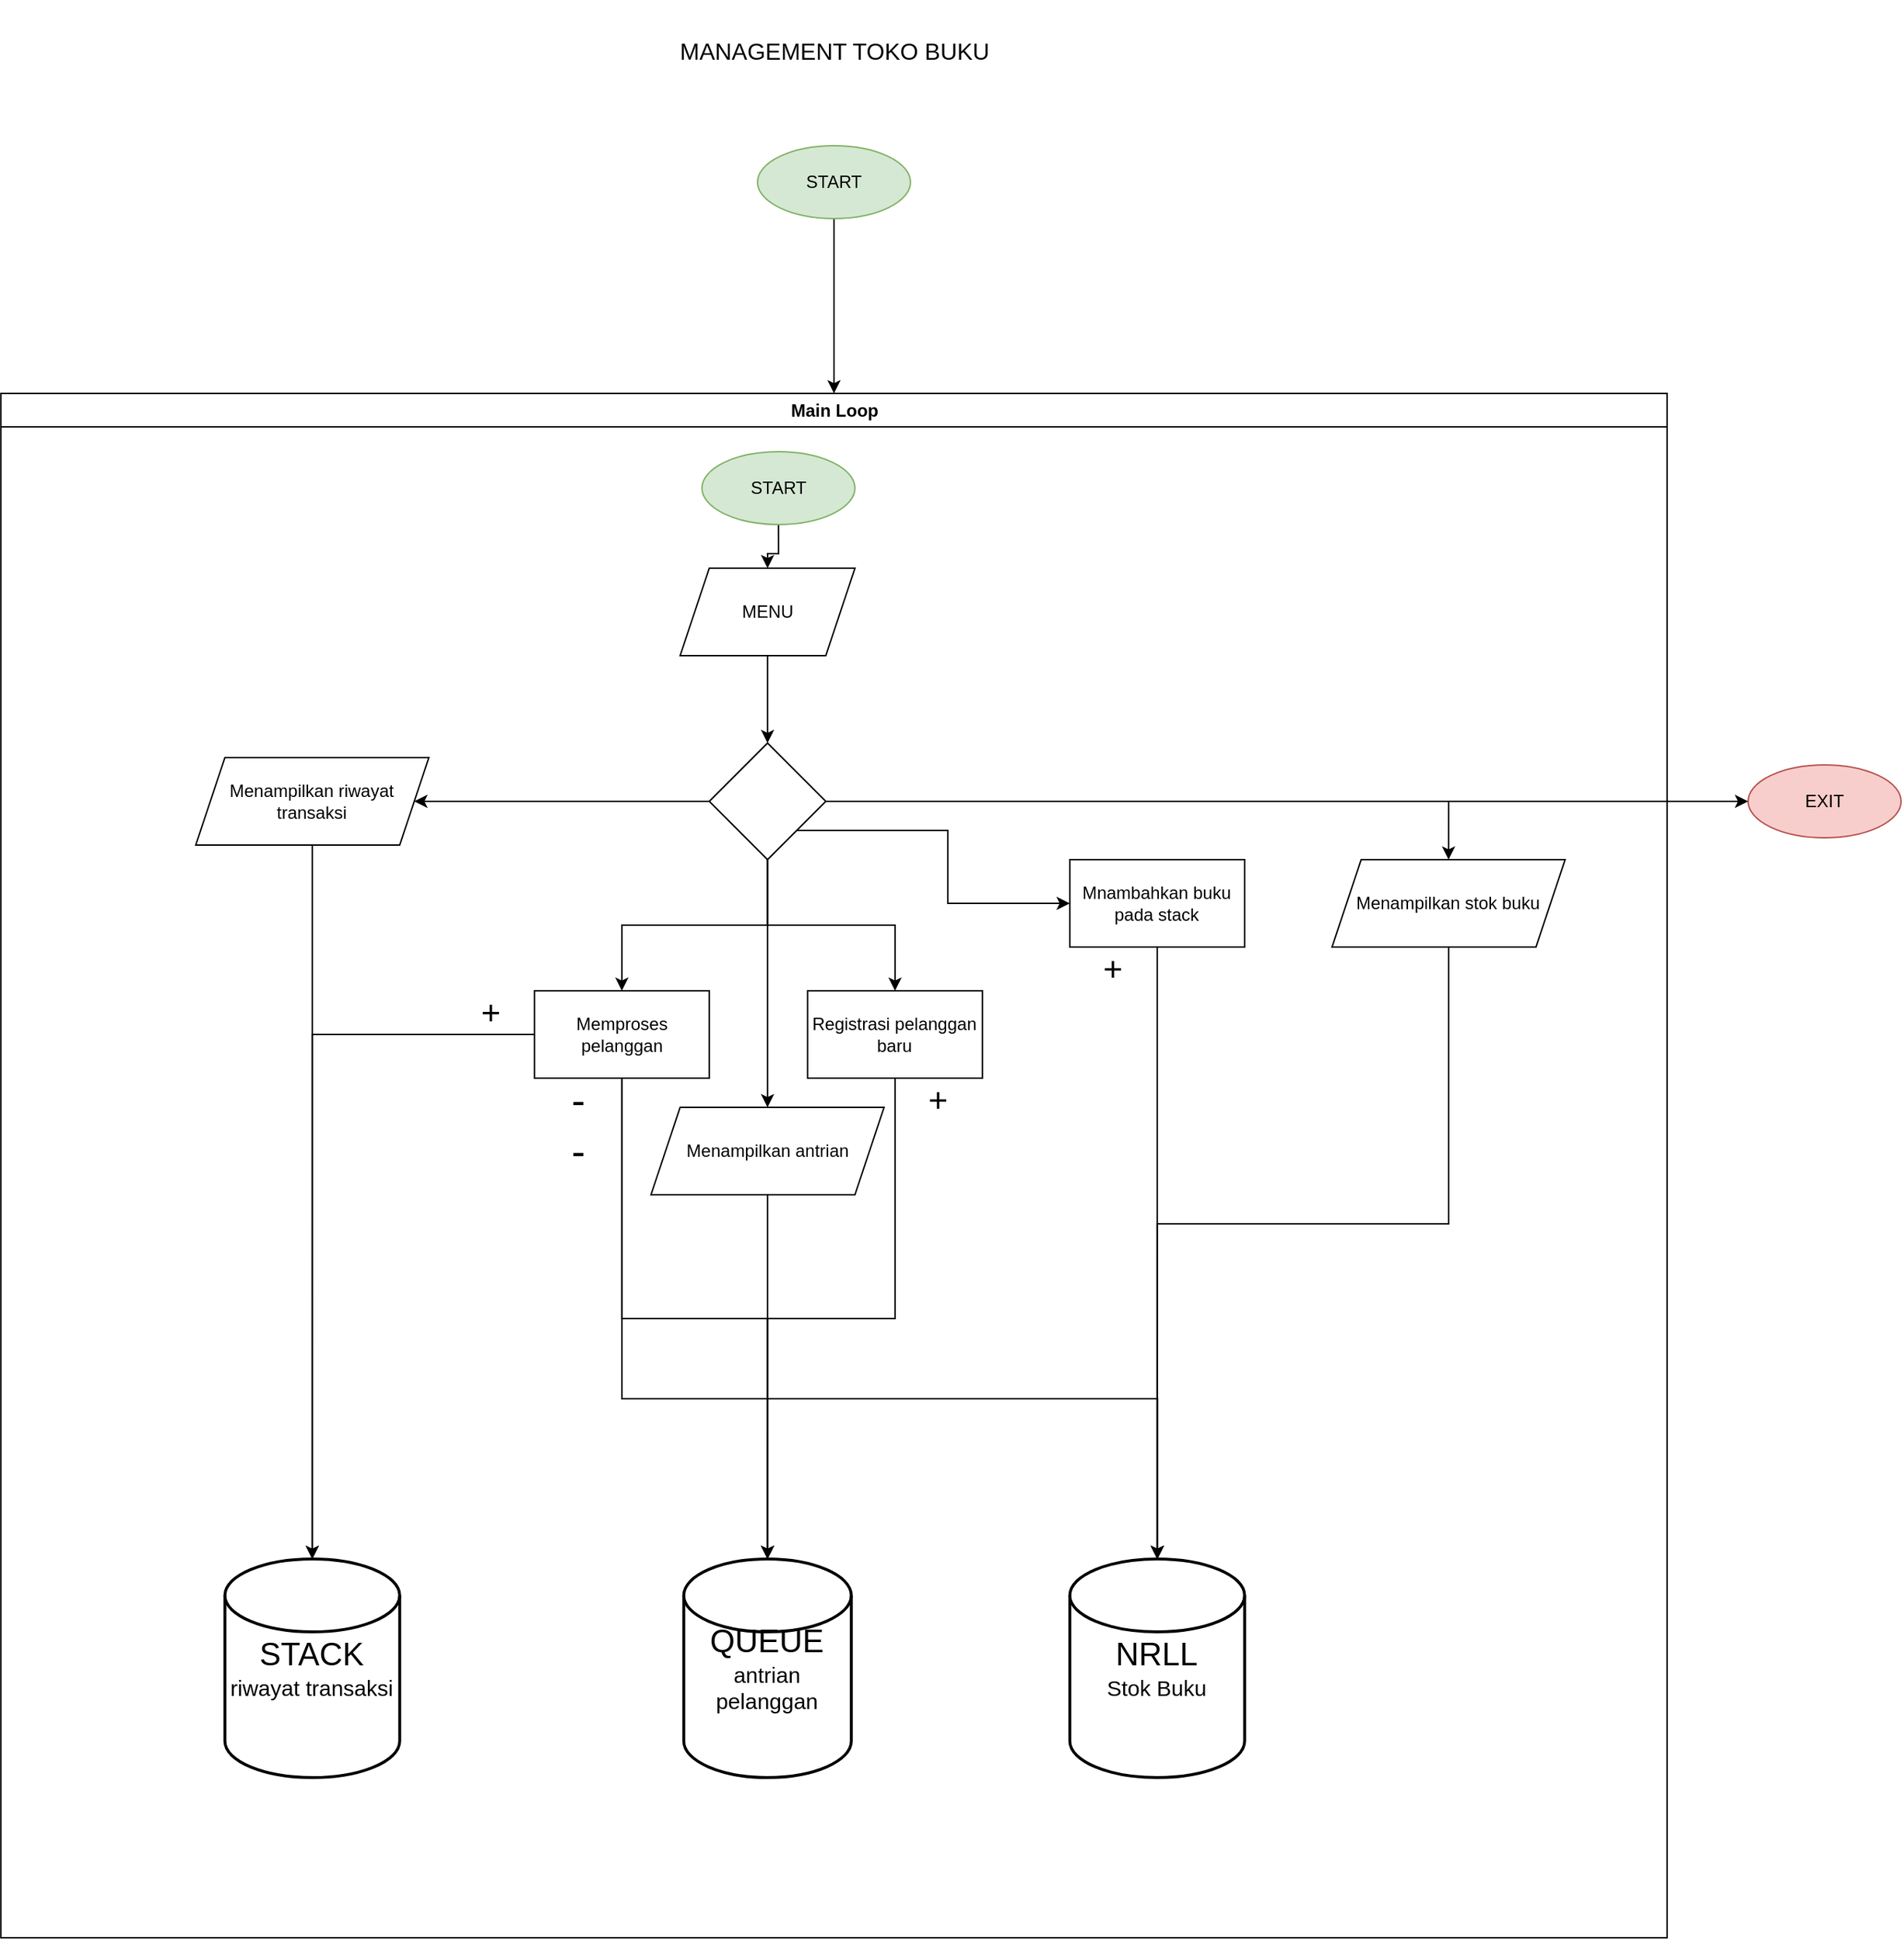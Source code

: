 <mxfile version="26.1.0">
  <diagram name="Page-1" id="a73Bzef70_dBo1g7pYxy">
    <mxGraphModel dx="2532" dy="914" grid="1" gridSize="10" guides="1" tooltips="1" connect="1" arrows="1" fold="1" page="1" pageScale="1" pageWidth="850" pageHeight="1100" math="0" shadow="0">
      <root>
        <mxCell id="0" />
        <mxCell id="1" parent="0" />
        <mxCell id="A1WGaWF3ZSzNQAyxAYxp-64" style="edgeStyle=orthogonalEdgeStyle;rounded=0;orthogonalLoop=1;jettySize=auto;html=1;entryX=0.5;entryY=0;entryDx=0;entryDy=0;" edge="1" parent="1" source="A1WGaWF3ZSzNQAyxAYxp-21" target="A1WGaWF3ZSzNQAyxAYxp-61">
          <mxGeometry relative="1" as="geometry" />
        </mxCell>
        <mxCell id="A1WGaWF3ZSzNQAyxAYxp-21" value="START" style="ellipse;whiteSpace=wrap;html=1;fillColor=#d5e8d4;strokeColor=#82b366;" vertex="1" parent="1">
          <mxGeometry x="380" y="100" width="105" height="50" as="geometry" />
        </mxCell>
        <mxCell id="A1WGaWF3ZSzNQAyxAYxp-26" value="MANAGEMENT TOKO BUKU" style="text;html=1;align=center;verticalAlign=middle;whiteSpace=wrap;rounded=0;fontSize=16;" vertex="1" parent="1">
          <mxGeometry x="322.5" width="220" height="70" as="geometry" />
        </mxCell>
        <mxCell id="A1WGaWF3ZSzNQAyxAYxp-61" value="Main Loop" style="swimlane;whiteSpace=wrap;html=1;" vertex="1" parent="1">
          <mxGeometry x="-139.38" y="270" width="1143.75" height="1060" as="geometry" />
        </mxCell>
        <mxCell id="A1WGaWF3ZSzNQAyxAYxp-25" value="" style="edgeStyle=orthogonalEdgeStyle;rounded=0;orthogonalLoop=1;jettySize=auto;html=1;" edge="1" parent="A1WGaWF3ZSzNQAyxAYxp-61" source="A1WGaWF3ZSzNQAyxAYxp-22" target="A1WGaWF3ZSzNQAyxAYxp-24">
          <mxGeometry relative="1" as="geometry" />
        </mxCell>
        <mxCell id="A1WGaWF3ZSzNQAyxAYxp-22" value="MENU" style="shape=parallelogram;perimeter=parallelogramPerimeter;whiteSpace=wrap;html=1;fixedSize=1;" vertex="1" parent="A1WGaWF3ZSzNQAyxAYxp-61">
          <mxGeometry x="466.25" y="120" width="120" height="60" as="geometry" />
        </mxCell>
        <mxCell id="A1WGaWF3ZSzNQAyxAYxp-31" style="edgeStyle=orthogonalEdgeStyle;rounded=0;orthogonalLoop=1;jettySize=auto;html=1;exitX=1;exitY=1;exitDx=0;exitDy=0;" edge="1" parent="A1WGaWF3ZSzNQAyxAYxp-61" source="A1WGaWF3ZSzNQAyxAYxp-24" target="A1WGaWF3ZSzNQAyxAYxp-29">
          <mxGeometry relative="1" as="geometry" />
        </mxCell>
        <mxCell id="A1WGaWF3ZSzNQAyxAYxp-44" value="" style="edgeStyle=orthogonalEdgeStyle;rounded=0;orthogonalLoop=1;jettySize=auto;html=1;" edge="1" parent="A1WGaWF3ZSzNQAyxAYxp-61" source="A1WGaWF3ZSzNQAyxAYxp-24" target="A1WGaWF3ZSzNQAyxAYxp-43">
          <mxGeometry relative="1" as="geometry" />
        </mxCell>
        <mxCell id="A1WGaWF3ZSzNQAyxAYxp-47" style="edgeStyle=orthogonalEdgeStyle;rounded=0;orthogonalLoop=1;jettySize=auto;html=1;entryX=0.5;entryY=0;entryDx=0;entryDy=0;" edge="1" parent="A1WGaWF3ZSzNQAyxAYxp-61" source="A1WGaWF3ZSzNQAyxAYxp-24" target="A1WGaWF3ZSzNQAyxAYxp-46">
          <mxGeometry relative="1" as="geometry" />
        </mxCell>
        <mxCell id="A1WGaWF3ZSzNQAyxAYxp-51" style="edgeStyle=orthogonalEdgeStyle;rounded=0;orthogonalLoop=1;jettySize=auto;html=1;entryX=1;entryY=0.5;entryDx=0;entryDy=0;" edge="1" parent="A1WGaWF3ZSzNQAyxAYxp-61" source="A1WGaWF3ZSzNQAyxAYxp-24" target="A1WGaWF3ZSzNQAyxAYxp-50">
          <mxGeometry relative="1" as="geometry" />
        </mxCell>
        <mxCell id="A1WGaWF3ZSzNQAyxAYxp-54" style="edgeStyle=orthogonalEdgeStyle;rounded=0;orthogonalLoop=1;jettySize=auto;html=1;entryX=0.5;entryY=0;entryDx=0;entryDy=0;" edge="1" parent="A1WGaWF3ZSzNQAyxAYxp-61" source="A1WGaWF3ZSzNQAyxAYxp-24" target="A1WGaWF3ZSzNQAyxAYxp-53">
          <mxGeometry relative="1" as="geometry" />
        </mxCell>
        <mxCell id="A1WGaWF3ZSzNQAyxAYxp-57" style="edgeStyle=orthogonalEdgeStyle;rounded=0;orthogonalLoop=1;jettySize=auto;html=1;entryX=0.5;entryY=0;entryDx=0;entryDy=0;" edge="1" parent="A1WGaWF3ZSzNQAyxAYxp-61" source="A1WGaWF3ZSzNQAyxAYxp-24" target="A1WGaWF3ZSzNQAyxAYxp-56">
          <mxGeometry relative="1" as="geometry" />
        </mxCell>
        <mxCell id="A1WGaWF3ZSzNQAyxAYxp-24" value="" style="rhombus;whiteSpace=wrap;html=1;" vertex="1" parent="A1WGaWF3ZSzNQAyxAYxp-61">
          <mxGeometry x="486.25" y="240" width="80" height="80" as="geometry" />
        </mxCell>
        <mxCell id="A1WGaWF3ZSzNQAyxAYxp-39" style="edgeStyle=orthogonalEdgeStyle;rounded=0;orthogonalLoop=1;jettySize=auto;html=1;" edge="1" parent="A1WGaWF3ZSzNQAyxAYxp-61" source="A1WGaWF3ZSzNQAyxAYxp-29" target="A1WGaWF3ZSzNQAyxAYxp-38">
          <mxGeometry relative="1" as="geometry" />
        </mxCell>
        <mxCell id="A1WGaWF3ZSzNQAyxAYxp-29" value="Mnambahkan buku pada stack" style="rounded=0;whiteSpace=wrap;html=1;" vertex="1" parent="A1WGaWF3ZSzNQAyxAYxp-61">
          <mxGeometry x="733.75" y="320" width="120" height="60" as="geometry" />
        </mxCell>
        <mxCell id="A1WGaWF3ZSzNQAyxAYxp-36" value="&lt;div&gt;&lt;font style=&quot;font-size: 22px;&quot;&gt;STACK&lt;/font&gt;&lt;/div&gt;&lt;div&gt;&lt;font style=&quot;font-size: 15px;&quot;&gt;riwayat transaksi&lt;font&gt;&lt;font&gt;&lt;br&gt;&lt;/font&gt;&lt;/font&gt;&lt;/font&gt;&lt;/div&gt;" style="strokeWidth=2;html=1;shape=mxgraph.flowchart.database;whiteSpace=wrap;" vertex="1" parent="A1WGaWF3ZSzNQAyxAYxp-61">
          <mxGeometry x="153.75" y="800" width="120" height="150" as="geometry" />
        </mxCell>
        <mxCell id="A1WGaWF3ZSzNQAyxAYxp-37" value="&lt;div&gt;&lt;font style=&quot;font-size: 22px;&quot;&gt;QUEUE&lt;/font&gt;&lt;/div&gt;&lt;font style=&quot;font-size: 15px;&quot;&gt;antrian pelanggan&lt;/font&gt;" style="strokeWidth=2;html=1;shape=mxgraph.flowchart.database;whiteSpace=wrap;" vertex="1" parent="A1WGaWF3ZSzNQAyxAYxp-61">
          <mxGeometry x="468.75" y="800" width="115" height="150" as="geometry" />
        </mxCell>
        <mxCell id="A1WGaWF3ZSzNQAyxAYxp-38" value="&lt;div&gt;&lt;font style=&quot;font-size: 22px;&quot;&gt;NRLL&lt;/font&gt;&lt;/div&gt;&lt;font style=&quot;font-size: 15px;&quot;&gt;Stok Buku&lt;/font&gt;" style="strokeWidth=2;html=1;shape=mxgraph.flowchart.database;whiteSpace=wrap;" vertex="1" parent="A1WGaWF3ZSzNQAyxAYxp-61">
          <mxGeometry x="733.75" y="800" width="120" height="150" as="geometry" />
        </mxCell>
        <mxCell id="A1WGaWF3ZSzNQAyxAYxp-43" value="Registrasi pelanggan baru" style="rounded=0;whiteSpace=wrap;html=1;" vertex="1" parent="A1WGaWF3ZSzNQAyxAYxp-61">
          <mxGeometry x="553.75" y="410" width="120" height="60" as="geometry" />
        </mxCell>
        <mxCell id="A1WGaWF3ZSzNQAyxAYxp-45" style="edgeStyle=orthogonalEdgeStyle;rounded=0;orthogonalLoop=1;jettySize=auto;html=1;entryX=0.5;entryY=0;entryDx=0;entryDy=0;entryPerimeter=0;" edge="1" parent="A1WGaWF3ZSzNQAyxAYxp-61" source="A1WGaWF3ZSzNQAyxAYxp-43" target="A1WGaWF3ZSzNQAyxAYxp-37">
          <mxGeometry relative="1" as="geometry" />
        </mxCell>
        <mxCell id="A1WGaWF3ZSzNQAyxAYxp-48" style="edgeStyle=orthogonalEdgeStyle;rounded=0;orthogonalLoop=1;jettySize=auto;html=1;" edge="1" parent="A1WGaWF3ZSzNQAyxAYxp-61" source="A1WGaWF3ZSzNQAyxAYxp-46" target="A1WGaWF3ZSzNQAyxAYxp-37">
          <mxGeometry relative="1" as="geometry" />
        </mxCell>
        <mxCell id="A1WGaWF3ZSzNQAyxAYxp-72" style="edgeStyle=orthogonalEdgeStyle;rounded=0;orthogonalLoop=1;jettySize=auto;html=1;" edge="1" parent="A1WGaWF3ZSzNQAyxAYxp-61" source="A1WGaWF3ZSzNQAyxAYxp-46" target="A1WGaWF3ZSzNQAyxAYxp-38">
          <mxGeometry relative="1" as="geometry">
            <Array as="points">
              <mxPoint x="426" y="690" />
              <mxPoint x="794" y="690" />
            </Array>
          </mxGeometry>
        </mxCell>
        <mxCell id="A1WGaWF3ZSzNQAyxAYxp-46" value="Memproses pelanggan" style="rounded=0;whiteSpace=wrap;html=1;" vertex="1" parent="A1WGaWF3ZSzNQAyxAYxp-61">
          <mxGeometry x="366.25" y="410" width="120" height="60" as="geometry" />
        </mxCell>
        <mxCell id="A1WGaWF3ZSzNQAyxAYxp-49" style="edgeStyle=orthogonalEdgeStyle;rounded=0;orthogonalLoop=1;jettySize=auto;html=1;entryX=0.5;entryY=0;entryDx=0;entryDy=0;entryPerimeter=0;" edge="1" parent="A1WGaWF3ZSzNQAyxAYxp-61" source="A1WGaWF3ZSzNQAyxAYxp-46" target="A1WGaWF3ZSzNQAyxAYxp-36">
          <mxGeometry relative="1" as="geometry" />
        </mxCell>
        <mxCell id="A1WGaWF3ZSzNQAyxAYxp-50" value="Menampilkan riwayat transaksi" style="shape=parallelogram;perimeter=parallelogramPerimeter;whiteSpace=wrap;html=1;fixedSize=1;" vertex="1" parent="A1WGaWF3ZSzNQAyxAYxp-61">
          <mxGeometry x="133.75" y="250" width="160" height="60" as="geometry" />
        </mxCell>
        <mxCell id="A1WGaWF3ZSzNQAyxAYxp-52" style="edgeStyle=orthogonalEdgeStyle;rounded=0;orthogonalLoop=1;jettySize=auto;html=1;entryX=0.5;entryY=0;entryDx=0;entryDy=0;entryPerimeter=0;" edge="1" parent="A1WGaWF3ZSzNQAyxAYxp-61" source="A1WGaWF3ZSzNQAyxAYxp-50" target="A1WGaWF3ZSzNQAyxAYxp-36">
          <mxGeometry relative="1" as="geometry" />
        </mxCell>
        <mxCell id="A1WGaWF3ZSzNQAyxAYxp-53" value="Menampilkan antrian" style="shape=parallelogram;perimeter=parallelogramPerimeter;whiteSpace=wrap;html=1;fixedSize=1;" vertex="1" parent="A1WGaWF3ZSzNQAyxAYxp-61">
          <mxGeometry x="446.25" y="490" width="160" height="60" as="geometry" />
        </mxCell>
        <mxCell id="A1WGaWF3ZSzNQAyxAYxp-55" style="edgeStyle=orthogonalEdgeStyle;rounded=0;orthogonalLoop=1;jettySize=auto;html=1;entryX=0.5;entryY=0;entryDx=0;entryDy=0;entryPerimeter=0;" edge="1" parent="A1WGaWF3ZSzNQAyxAYxp-61" source="A1WGaWF3ZSzNQAyxAYxp-53" target="A1WGaWF3ZSzNQAyxAYxp-37">
          <mxGeometry relative="1" as="geometry" />
        </mxCell>
        <mxCell id="A1WGaWF3ZSzNQAyxAYxp-58" style="edgeStyle=orthogonalEdgeStyle;rounded=0;orthogonalLoop=1;jettySize=auto;html=1;" edge="1" parent="A1WGaWF3ZSzNQAyxAYxp-61" source="A1WGaWF3ZSzNQAyxAYxp-56">
          <mxGeometry relative="1" as="geometry">
            <mxPoint x="793.75" y="800" as="targetPoint" />
            <Array as="points">
              <mxPoint x="993.75" y="570" />
              <mxPoint x="794.75" y="570" />
            </Array>
          </mxGeometry>
        </mxCell>
        <mxCell id="A1WGaWF3ZSzNQAyxAYxp-56" value="Menampilkan stok buku" style="shape=parallelogram;perimeter=parallelogramPerimeter;whiteSpace=wrap;html=1;fixedSize=1;" vertex="1" parent="A1WGaWF3ZSzNQAyxAYxp-61">
          <mxGeometry x="913.75" y="320" width="160" height="60" as="geometry" />
        </mxCell>
        <mxCell id="A1WGaWF3ZSzNQAyxAYxp-63" value="" style="edgeStyle=orthogonalEdgeStyle;rounded=0;orthogonalLoop=1;jettySize=auto;html=1;" edge="1" parent="A1WGaWF3ZSzNQAyxAYxp-61" source="A1WGaWF3ZSzNQAyxAYxp-62" target="A1WGaWF3ZSzNQAyxAYxp-22">
          <mxGeometry relative="1" as="geometry" />
        </mxCell>
        <mxCell id="A1WGaWF3ZSzNQAyxAYxp-62" value="START" style="ellipse;whiteSpace=wrap;html=1;fillColor=#d5e8d4;strokeColor=#82b366;" vertex="1" parent="A1WGaWF3ZSzNQAyxAYxp-61">
          <mxGeometry x="481.25" y="40" width="105" height="50" as="geometry" />
        </mxCell>
        <mxCell id="A1WGaWF3ZSzNQAyxAYxp-67" value="&lt;font style=&quot;font-size: 23px; color: rgb(0, 0, 0);&quot;&gt;+&lt;/font&gt;" style="text;html=1;align=center;verticalAlign=middle;whiteSpace=wrap;rounded=0;" vertex="1" parent="A1WGaWF3ZSzNQAyxAYxp-61">
          <mxGeometry x="306.25" y="410" width="60" height="30" as="geometry" />
        </mxCell>
        <mxCell id="A1WGaWF3ZSzNQAyxAYxp-68" value="&lt;font style=&quot;font-size: 23px; color: rgb(0, 0, 0);&quot;&gt;+&lt;/font&gt;" style="text;html=1;align=center;verticalAlign=middle;whiteSpace=wrap;rounded=0;" vertex="1" parent="A1WGaWF3ZSzNQAyxAYxp-61">
          <mxGeometry x="613.75" y="470" width="60" height="30" as="geometry" />
        </mxCell>
        <mxCell id="A1WGaWF3ZSzNQAyxAYxp-69" value="&lt;font style=&quot;font-size: 23px; color: rgb(0, 0, 0);&quot;&gt;+&lt;/font&gt;" style="text;html=1;align=center;verticalAlign=middle;whiteSpace=wrap;rounded=0;" vertex="1" parent="A1WGaWF3ZSzNQAyxAYxp-61">
          <mxGeometry x="733.75" y="380" width="60" height="30" as="geometry" />
        </mxCell>
        <mxCell id="A1WGaWF3ZSzNQAyxAYxp-70" value="&lt;font style=&quot;font-size: 28px;&quot;&gt;-&lt;/font&gt;" style="text;html=1;align=center;verticalAlign=middle;whiteSpace=wrap;rounded=0;" vertex="1" parent="A1WGaWF3ZSzNQAyxAYxp-61">
          <mxGeometry x="366.25" y="470" width="60" height="30" as="geometry" />
        </mxCell>
        <mxCell id="A1WGaWF3ZSzNQAyxAYxp-74" value="&lt;font style=&quot;font-size: 28px;&quot;&gt;-&lt;/font&gt;" style="text;html=1;align=center;verticalAlign=middle;whiteSpace=wrap;rounded=0;" vertex="1" parent="A1WGaWF3ZSzNQAyxAYxp-61">
          <mxGeometry x="366.25" y="505" width="60" height="30" as="geometry" />
        </mxCell>
        <mxCell id="A1WGaWF3ZSzNQAyxAYxp-65" value="EXIT" style="ellipse;whiteSpace=wrap;html=1;fillColor=#f8cecc;strokeColor=#b85450;" vertex="1" parent="1">
          <mxGeometry x="1060" y="525" width="105" height="50" as="geometry" />
        </mxCell>
        <mxCell id="A1WGaWF3ZSzNQAyxAYxp-66" style="edgeStyle=orthogonalEdgeStyle;rounded=0;orthogonalLoop=1;jettySize=auto;html=1;entryX=0;entryY=0.5;entryDx=0;entryDy=0;" edge="1" parent="1" source="A1WGaWF3ZSzNQAyxAYxp-24" target="A1WGaWF3ZSzNQAyxAYxp-65">
          <mxGeometry relative="1" as="geometry" />
        </mxCell>
      </root>
    </mxGraphModel>
  </diagram>
</mxfile>
